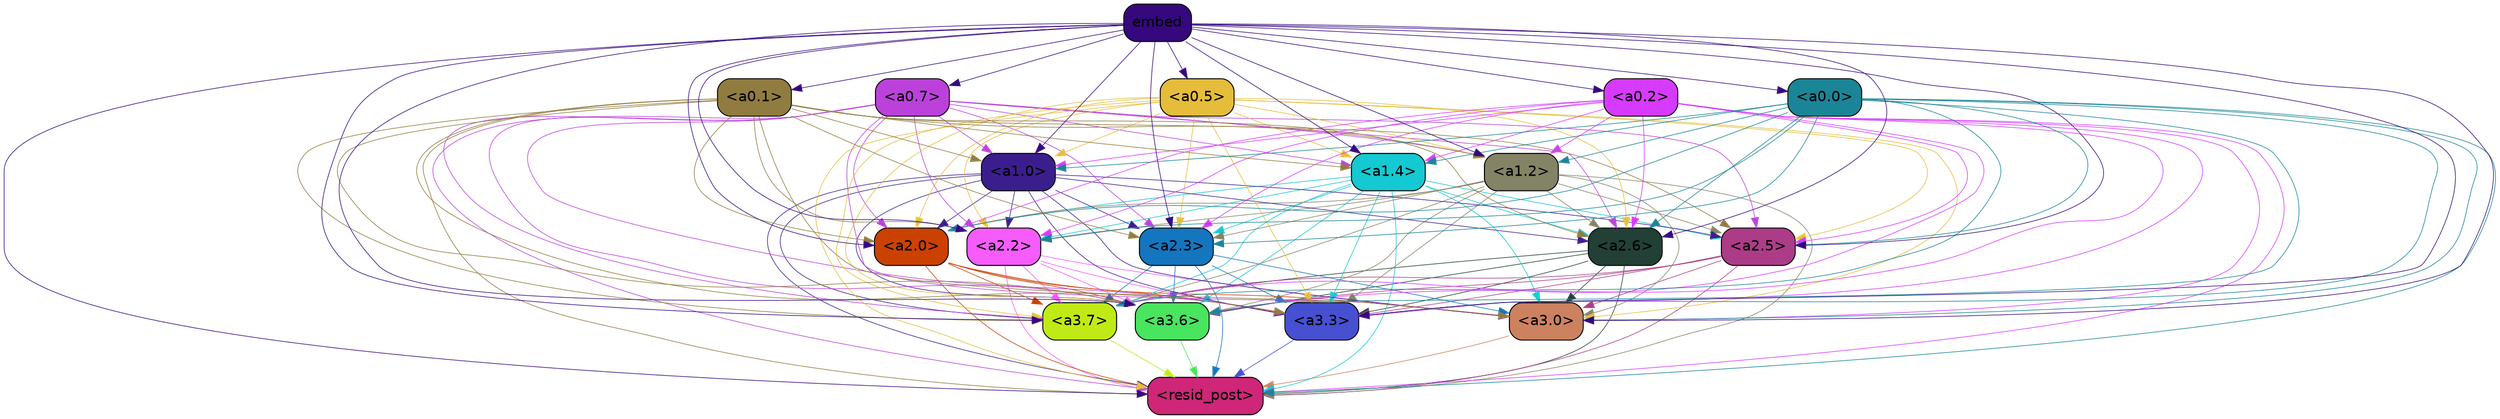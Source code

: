 strict digraph "" {
	graph [bgcolor=transparent,
		layout=dot,
		overlap=false,
		splines=true
	];
	"<a3.7>"	[color=black,
		fillcolor="#c0ea16",
		fontname=Helvetica,
		shape=box,
		style="filled, rounded"];
	"<resid_post>"	[color=black,
		fillcolor="#cf2678",
		fontname=Helvetica,
		shape=box,
		style="filled, rounded"];
	"<a3.7>" -> "<resid_post>"	[color="#c0ea16",
		penwidth=0.6];
	"<a3.6>"	[color=black,
		fillcolor="#49e55e",
		fontname=Helvetica,
		shape=box,
		style="filled, rounded"];
	"<a3.6>" -> "<resid_post>"	[color="#49e55e",
		penwidth=0.6];
	"<a3.3>"	[color=black,
		fillcolor="#4650d1",
		fontname=Helvetica,
		shape=box,
		style="filled, rounded"];
	"<a3.3>" -> "<resid_post>"	[color="#4650d1",
		penwidth=0.6];
	"<a3.0>"	[color=black,
		fillcolor="#cc825e",
		fontname=Helvetica,
		shape=box,
		style="filled, rounded"];
	"<a3.0>" -> "<resid_post>"	[color="#cc825e",
		penwidth=0.6];
	"<a2.6>"	[color=black,
		fillcolor="#224035",
		fontname=Helvetica,
		shape=box,
		style="filled, rounded"];
	"<a2.6>" -> "<a3.7>"	[color="#224035",
		penwidth=0.6];
	"<a2.6>" -> "<resid_post>"	[color="#224035",
		penwidth=0.6];
	"<a2.6>" -> "<a3.6>"	[color="#224035",
		penwidth=0.6];
	"<a2.6>" -> "<a3.3>"	[color="#224035",
		penwidth=0.6];
	"<a2.6>" -> "<a3.0>"	[color="#224035",
		penwidth=0.6];
	"<a2.5>"	[color=black,
		fillcolor="#ac3c87",
		fontname=Helvetica,
		shape=box,
		style="filled, rounded"];
	"<a2.5>" -> "<a3.7>"	[color="#ac3c87",
		penwidth=0.6];
	"<a2.5>" -> "<resid_post>"	[color="#ac3c87",
		penwidth=0.6];
	"<a2.5>" -> "<a3.6>"	[color="#ac3c87",
		penwidth=0.6];
	"<a2.5>" -> "<a3.3>"	[color="#ac3c87",
		penwidth=0.6];
	"<a2.5>" -> "<a3.0>"	[color="#ac3c87",
		penwidth=0.6];
	"<a2.3>"	[color=black,
		fillcolor="#1376bf",
		fontname=Helvetica,
		shape=box,
		style="filled, rounded"];
	"<a2.3>" -> "<a3.7>"	[color="#1376bf",
		penwidth=0.6];
	"<a2.3>" -> "<resid_post>"	[color="#1376bf",
		penwidth=0.6];
	"<a2.3>" -> "<a3.6>"	[color="#1376bf",
		penwidth=0.6];
	"<a2.3>" -> "<a3.3>"	[color="#1376bf",
		penwidth=0.6];
	"<a2.3>" -> "<a3.0>"	[color="#1376bf",
		penwidth=0.6];
	"<a2.2>"	[color=black,
		fillcolor="#f65cfb",
		fontname=Helvetica,
		shape=box,
		style="filled, rounded"];
	"<a2.2>" -> "<a3.7>"	[color="#f65cfb",
		penwidth=0.6];
	"<a2.2>" -> "<resid_post>"	[color="#f65cfb",
		penwidth=0.6];
	"<a2.2>" -> "<a3.6>"	[color="#f65cfb",
		penwidth=0.6];
	"<a2.2>" -> "<a3.3>"	[color="#f65cfb",
		penwidth=0.6];
	"<a2.2>" -> "<a3.0>"	[color="#f65cfb",
		penwidth=0.6];
	"<a2.0>"	[color=black,
		fillcolor="#cb4102",
		fontname=Helvetica,
		shape=box,
		style="filled, rounded"];
	"<a2.0>" -> "<a3.7>"	[color="#cb4102",
		penwidth=0.6];
	"<a2.0>" -> "<resid_post>"	[color="#cb4102",
		penwidth=0.6];
	"<a2.0>" -> "<a3.6>"	[color="#cb4102",
		penwidth=0.6];
	"<a2.0>" -> "<a3.3>"	[color="#cb4102",
		penwidth=0.6];
	"<a2.0>" -> "<a3.0>"	[color="#cb4102",
		penwidth=0.6];
	"<a1.4>"	[color=black,
		fillcolor="#14c9d1",
		fontname=Helvetica,
		shape=box,
		style="filled, rounded"];
	"<a1.4>" -> "<a3.7>"	[color="#14c9d1",
		penwidth=0.6];
	"<a1.4>" -> "<resid_post>"	[color="#14c9d1",
		penwidth=0.6];
	"<a1.4>" -> "<a3.6>"	[color="#14c9d1",
		penwidth=0.6];
	"<a1.4>" -> "<a3.3>"	[color="#14c9d1",
		penwidth=0.6];
	"<a1.4>" -> "<a3.0>"	[color="#14c9d1",
		penwidth=0.6];
	"<a1.4>" -> "<a2.6>"	[color="#14c9d1",
		penwidth=0.6];
	"<a1.4>" -> "<a2.5>"	[color="#14c9d1",
		penwidth=0.6];
	"<a1.4>" -> "<a2.3>"	[color="#14c9d1",
		penwidth=0.6];
	"<a1.4>" -> "<a2.2>"	[color="#14c9d1",
		penwidth=0.6];
	"<a1.4>" -> "<a2.0>"	[color="#14c9d1",
		penwidth=0.6];
	"<a1.2>"	[color=black,
		fillcolor="#858366",
		fontname=Helvetica,
		shape=box,
		style="filled, rounded"];
	"<a1.2>" -> "<a3.7>"	[color="#858366",
		penwidth=0.6];
	"<a1.2>" -> "<resid_post>"	[color="#858366",
		penwidth=0.6];
	"<a1.2>" -> "<a3.6>"	[color="#858366",
		penwidth=0.6];
	"<a1.2>" -> "<a3.3>"	[color="#858366",
		penwidth=0.6];
	"<a1.2>" -> "<a3.0>"	[color="#858366",
		penwidth=0.6];
	"<a1.2>" -> "<a2.6>"	[color="#858366",
		penwidth=0.6];
	"<a1.2>" -> "<a2.5>"	[color="#858366",
		penwidth=0.6];
	"<a1.2>" -> "<a2.3>"	[color="#858366",
		penwidth=0.6];
	"<a1.2>" -> "<a2.2>"	[color="#858366",
		penwidth=0.6];
	"<a1.2>" -> "<a2.0>"	[color="#858366",
		penwidth=0.6];
	"<a1.0>"	[color=black,
		fillcolor="#3b1e8d",
		fontname=Helvetica,
		shape=box,
		style="filled, rounded"];
	"<a1.0>" -> "<a3.7>"	[color="#3b1e8d",
		penwidth=0.6];
	"<a1.0>" -> "<resid_post>"	[color="#3b1e8d",
		penwidth=0.6];
	"<a1.0>" -> "<a3.6>"	[color="#3b1e8d",
		penwidth=0.6];
	"<a1.0>" -> "<a3.3>"	[color="#3b1e8d",
		penwidth=0.6];
	"<a1.0>" -> "<a3.0>"	[color="#3b1e8d",
		penwidth=0.6];
	"<a1.0>" -> "<a2.6>"	[color="#3b1e8d",
		penwidth=0.6];
	"<a1.0>" -> "<a2.5>"	[color="#3b1e8d",
		penwidth=0.6];
	"<a1.0>" -> "<a2.3>"	[color="#3b1e8d",
		penwidth=0.6];
	"<a1.0>" -> "<a2.2>"	[color="#3b1e8d",
		penwidth=0.6];
	"<a1.0>" -> "<a2.0>"	[color="#3b1e8d",
		penwidth=0.6];
	"<a0.7>"	[color=black,
		fillcolor="#bc41db",
		fontname=Helvetica,
		shape=box,
		style="filled, rounded"];
	"<a0.7>" -> "<a3.7>"	[color="#bc41db",
		penwidth=0.6];
	"<a0.7>" -> "<resid_post>"	[color="#bc41db",
		penwidth=0.6];
	"<a0.7>" -> "<a3.6>"	[color="#bc41db",
		penwidth=0.6];
	"<a0.7>" -> "<a3.3>"	[color="#bc41db",
		penwidth=0.6];
	"<a0.7>" -> "<a3.0>"	[color="#bc41db",
		penwidth=0.6];
	"<a0.7>" -> "<a2.6>"	[color="#bc41db",
		penwidth=0.6];
	"<a0.7>" -> "<a2.5>"	[color="#bc41db",
		penwidth=0.6];
	"<a0.7>" -> "<a2.3>"	[color="#bc41db",
		penwidth=0.6];
	"<a0.7>" -> "<a2.2>"	[color="#bc41db",
		penwidth=0.6];
	"<a0.7>" -> "<a2.0>"	[color="#bc41db",
		penwidth=0.6];
	"<a0.7>" -> "<a1.4>"	[color="#bc41db",
		penwidth=0.6];
	"<a0.7>" -> "<a1.2>"	[color="#bc41db",
		penwidth=0.6];
	"<a0.7>" -> "<a1.0>"	[color="#bc41db",
		penwidth=0.6];
	"<a0.5>"	[color=black,
		fillcolor="#e6bd3a",
		fontname=Helvetica,
		shape=box,
		style="filled, rounded"];
	"<a0.5>" -> "<a3.7>"	[color="#e6bd3a",
		penwidth=0.6];
	"<a0.5>" -> "<resid_post>"	[color="#e6bd3a",
		penwidth=0.6];
	"<a0.5>" -> "<a3.6>"	[color="#e6bd3a",
		penwidth=0.6];
	"<a0.5>" -> "<a3.3>"	[color="#e6bd3a",
		penwidth=0.6];
	"<a0.5>" -> "<a3.0>"	[color="#e6bd3a",
		penwidth=0.6];
	"<a0.5>" -> "<a2.6>"	[color="#e6bd3a",
		penwidth=0.6];
	"<a0.5>" -> "<a2.5>"	[color="#e6bd3a",
		penwidth=0.6];
	"<a0.5>" -> "<a2.3>"	[color="#e6bd3a",
		penwidth=0.6];
	"<a0.5>" -> "<a2.2>"	[color="#e6bd3a",
		penwidth=0.6];
	"<a0.5>" -> "<a2.0>"	[color="#e6bd3a",
		penwidth=0.6];
	"<a0.5>" -> "<a1.4>"	[color="#e6bd3a",
		penwidth=0.6];
	"<a0.5>" -> "<a1.2>"	[color="#e6bd3a",
		penwidth=0.6];
	"<a0.5>" -> "<a1.0>"	[color="#e6bd3a",
		penwidth=0.6];
	"<a0.2>"	[color=black,
		fillcolor="#d73aff",
		fontname=Helvetica,
		shape=box,
		style="filled, rounded"];
	"<a0.2>" -> "<a3.7>"	[color="#d73aff",
		penwidth=0.6];
	"<a0.2>" -> "<resid_post>"	[color="#d73aff",
		penwidth=0.6];
	"<a0.2>" -> "<a3.6>"	[color="#d73aff",
		penwidth=0.6];
	"<a0.2>" -> "<a3.3>"	[color="#d73aff",
		penwidth=0.6];
	"<a0.2>" -> "<a3.0>"	[color="#d73aff",
		penwidth=0.6];
	"<a0.2>" -> "<a2.6>"	[color="#d73aff",
		penwidth=0.6];
	"<a0.2>" -> "<a2.5>"	[color="#d73aff",
		penwidth=0.6];
	"<a0.2>" -> "<a2.3>"	[color="#d73aff",
		penwidth=0.6];
	"<a0.2>" -> "<a2.2>"	[color="#d73aff",
		penwidth=0.6];
	"<a0.2>" -> "<a2.0>"	[color="#d73aff",
		penwidth=0.6];
	"<a0.2>" -> "<a1.4>"	[color="#d73aff",
		penwidth=0.6];
	"<a0.2>" -> "<a1.2>"	[color="#d73aff",
		penwidth=0.6];
	"<a0.2>" -> "<a1.0>"	[color="#d73aff",
		penwidth=0.6];
	"<a0.1>"	[color=black,
		fillcolor="#907c3f",
		fontname=Helvetica,
		shape=box,
		style="filled, rounded"];
	"<a0.1>" -> "<a3.7>"	[color="#907c3f",
		penwidth=0.6];
	"<a0.1>" -> "<resid_post>"	[color="#907c3f",
		penwidth=0.6];
	"<a0.1>" -> "<a3.6>"	[color="#907c3f",
		penwidth=0.6];
	"<a0.1>" -> "<a3.3>"	[color="#907c3f",
		penwidth=0.6];
	"<a0.1>" -> "<a3.0>"	[color="#907c3f",
		penwidth=0.6];
	"<a0.1>" -> "<a2.6>"	[color="#907c3f",
		penwidth=0.6];
	"<a0.1>" -> "<a2.5>"	[color="#907c3f",
		penwidth=0.6];
	"<a0.1>" -> "<a2.3>"	[color="#907c3f",
		penwidth=0.6];
	"<a0.1>" -> "<a2.2>"	[color="#907c3f",
		penwidth=0.6];
	"<a0.1>" -> "<a2.0>"	[color="#907c3f",
		penwidth=0.6];
	"<a0.1>" -> "<a1.4>"	[color="#907c3f",
		penwidth=0.6];
	"<a0.1>" -> "<a1.2>"	[color="#907c3f",
		penwidth=0.6];
	"<a0.1>" -> "<a1.0>"	[color="#907c3f",
		penwidth=0.6];
	"<a0.0>"	[color=black,
		fillcolor="#1a8597",
		fontname=Helvetica,
		shape=box,
		style="filled, rounded"];
	"<a0.0>" -> "<a3.7>"	[color="#1a8597",
		penwidth=0.6];
	"<a0.0>" -> "<resid_post>"	[color="#1a8597",
		penwidth=0.6];
	"<a0.0>" -> "<a3.6>"	[color="#1a8597",
		penwidth=0.6];
	"<a0.0>" -> "<a3.3>"	[color="#1a8597",
		penwidth=0.6];
	"<a0.0>" -> "<a3.0>"	[color="#1a8597",
		penwidth=0.6];
	"<a0.0>" -> "<a2.6>"	[color="#1a8597",
		penwidth=0.6];
	"<a0.0>" -> "<a2.5>"	[color="#1a8597",
		penwidth=0.6];
	"<a0.0>" -> "<a2.3>"	[color="#1a8597",
		penwidth=0.6];
	"<a0.0>" -> "<a2.2>"	[color="#1a8597",
		penwidth=0.6];
	"<a0.0>" -> "<a2.0>"	[color="#1a8597",
		penwidth=0.6];
	"<a0.0>" -> "<a1.4>"	[color="#1a8597",
		penwidth=0.6];
	"<a0.0>" -> "<a1.2>"	[color="#1a8597",
		penwidth=0.6];
	"<a0.0>" -> "<a1.0>"	[color="#1a8597",
		penwidth=0.6];
	embed	[color=black,
		fillcolor="#35087e",
		fontname=Helvetica,
		shape=box,
		style="filled, rounded"];
	embed -> "<a3.7>"	[color="#35087e",
		penwidth=0.6];
	embed -> "<resid_post>"	[color="#35087e",
		penwidth=0.6];
	embed -> "<a3.6>"	[color="#35087e",
		penwidth=0.6];
	embed -> "<a3.3>"	[color="#35087e",
		penwidth=0.6];
	embed -> "<a3.0>"	[color="#35087e",
		penwidth=0.6];
	embed -> "<a2.6>"	[color="#35087e",
		penwidth=0.6];
	embed -> "<a2.5>"	[color="#35087e",
		penwidth=0.6];
	embed -> "<a2.3>"	[color="#35087e",
		penwidth=0.6];
	embed -> "<a2.2>"	[color="#35087e",
		penwidth=0.6];
	embed -> "<a2.0>"	[color="#35087e",
		penwidth=0.6];
	embed -> "<a1.4>"	[color="#35087e",
		penwidth=0.6];
	embed -> "<a1.2>"	[color="#35087e",
		penwidth=0.6];
	embed -> "<a1.0>"	[color="#35087e",
		penwidth=0.6];
	embed -> "<a0.7>"	[color="#35087e",
		penwidth=0.6];
	embed -> "<a0.5>"	[color="#35087e",
		penwidth=0.6];
	embed -> "<a0.2>"	[color="#35087e",
		penwidth=0.6];
	embed -> "<a0.1>"	[color="#35087e",
		penwidth=0.6];
	embed -> "<a0.0>"	[color="#35087e",
		penwidth=0.6];
}
